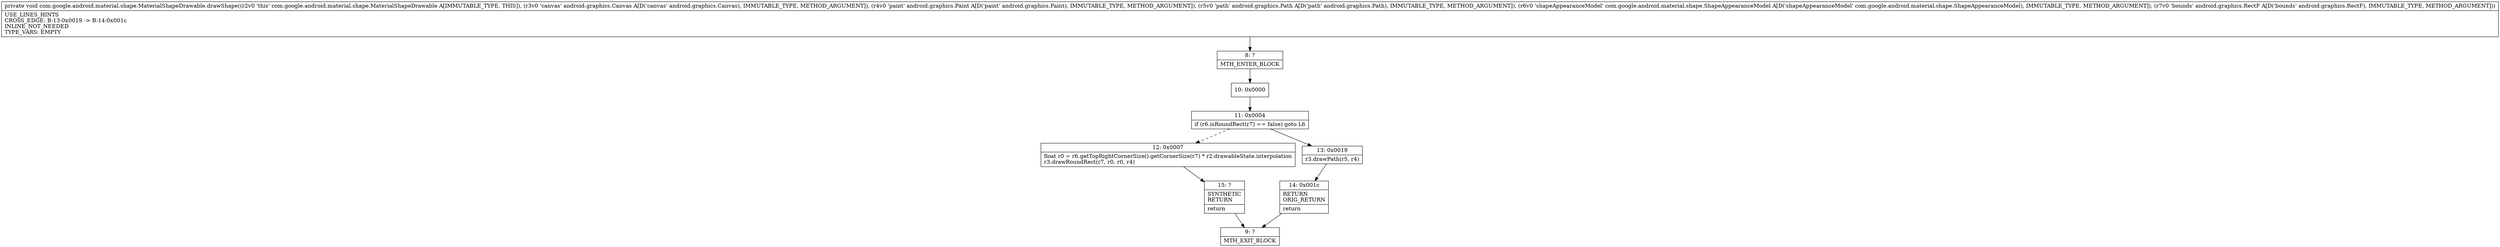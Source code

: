 digraph "CFG forcom.google.android.material.shape.MaterialShapeDrawable.drawShape(Landroid\/graphics\/Canvas;Landroid\/graphics\/Paint;Landroid\/graphics\/Path;Lcom\/google\/android\/material\/shape\/ShapeAppearanceModel;Landroid\/graphics\/RectF;)V" {
Node_8 [shape=record,label="{8\:\ ?|MTH_ENTER_BLOCK\l}"];
Node_10 [shape=record,label="{10\:\ 0x0000}"];
Node_11 [shape=record,label="{11\:\ 0x0004|if (r6.isRoundRect(r7) == false) goto L6\l}"];
Node_12 [shape=record,label="{12\:\ 0x0007|float r0 = r6.getTopRightCornerSize().getCornerSize(r7) * r2.drawableState.interpolation\lr3.drawRoundRect(r7, r0, r0, r4)\l}"];
Node_15 [shape=record,label="{15\:\ ?|SYNTHETIC\lRETURN\l|return\l}"];
Node_9 [shape=record,label="{9\:\ ?|MTH_EXIT_BLOCK\l}"];
Node_13 [shape=record,label="{13\:\ 0x0019|r3.drawPath(r5, r4)\l}"];
Node_14 [shape=record,label="{14\:\ 0x001c|RETURN\lORIG_RETURN\l|return\l}"];
MethodNode[shape=record,label="{private void com.google.android.material.shape.MaterialShapeDrawable.drawShape((r2v0 'this' com.google.android.material.shape.MaterialShapeDrawable A[IMMUTABLE_TYPE, THIS]), (r3v0 'canvas' android.graphics.Canvas A[D('canvas' android.graphics.Canvas), IMMUTABLE_TYPE, METHOD_ARGUMENT]), (r4v0 'paint' android.graphics.Paint A[D('paint' android.graphics.Paint), IMMUTABLE_TYPE, METHOD_ARGUMENT]), (r5v0 'path' android.graphics.Path A[D('path' android.graphics.Path), IMMUTABLE_TYPE, METHOD_ARGUMENT]), (r6v0 'shapeAppearanceModel' com.google.android.material.shape.ShapeAppearanceModel A[D('shapeAppearanceModel' com.google.android.material.shape.ShapeAppearanceModel), IMMUTABLE_TYPE, METHOD_ARGUMENT]), (r7v0 'bounds' android.graphics.RectF A[D('bounds' android.graphics.RectF), IMMUTABLE_TYPE, METHOD_ARGUMENT]))  | USE_LINES_HINTS\lCROSS_EDGE: B:13:0x0019 \-\> B:14:0x001c\lINLINE_NOT_NEEDED\lTYPE_VARS: EMPTY\l}"];
MethodNode -> Node_8;Node_8 -> Node_10;
Node_10 -> Node_11;
Node_11 -> Node_12[style=dashed];
Node_11 -> Node_13;
Node_12 -> Node_15;
Node_15 -> Node_9;
Node_13 -> Node_14;
Node_14 -> Node_9;
}

